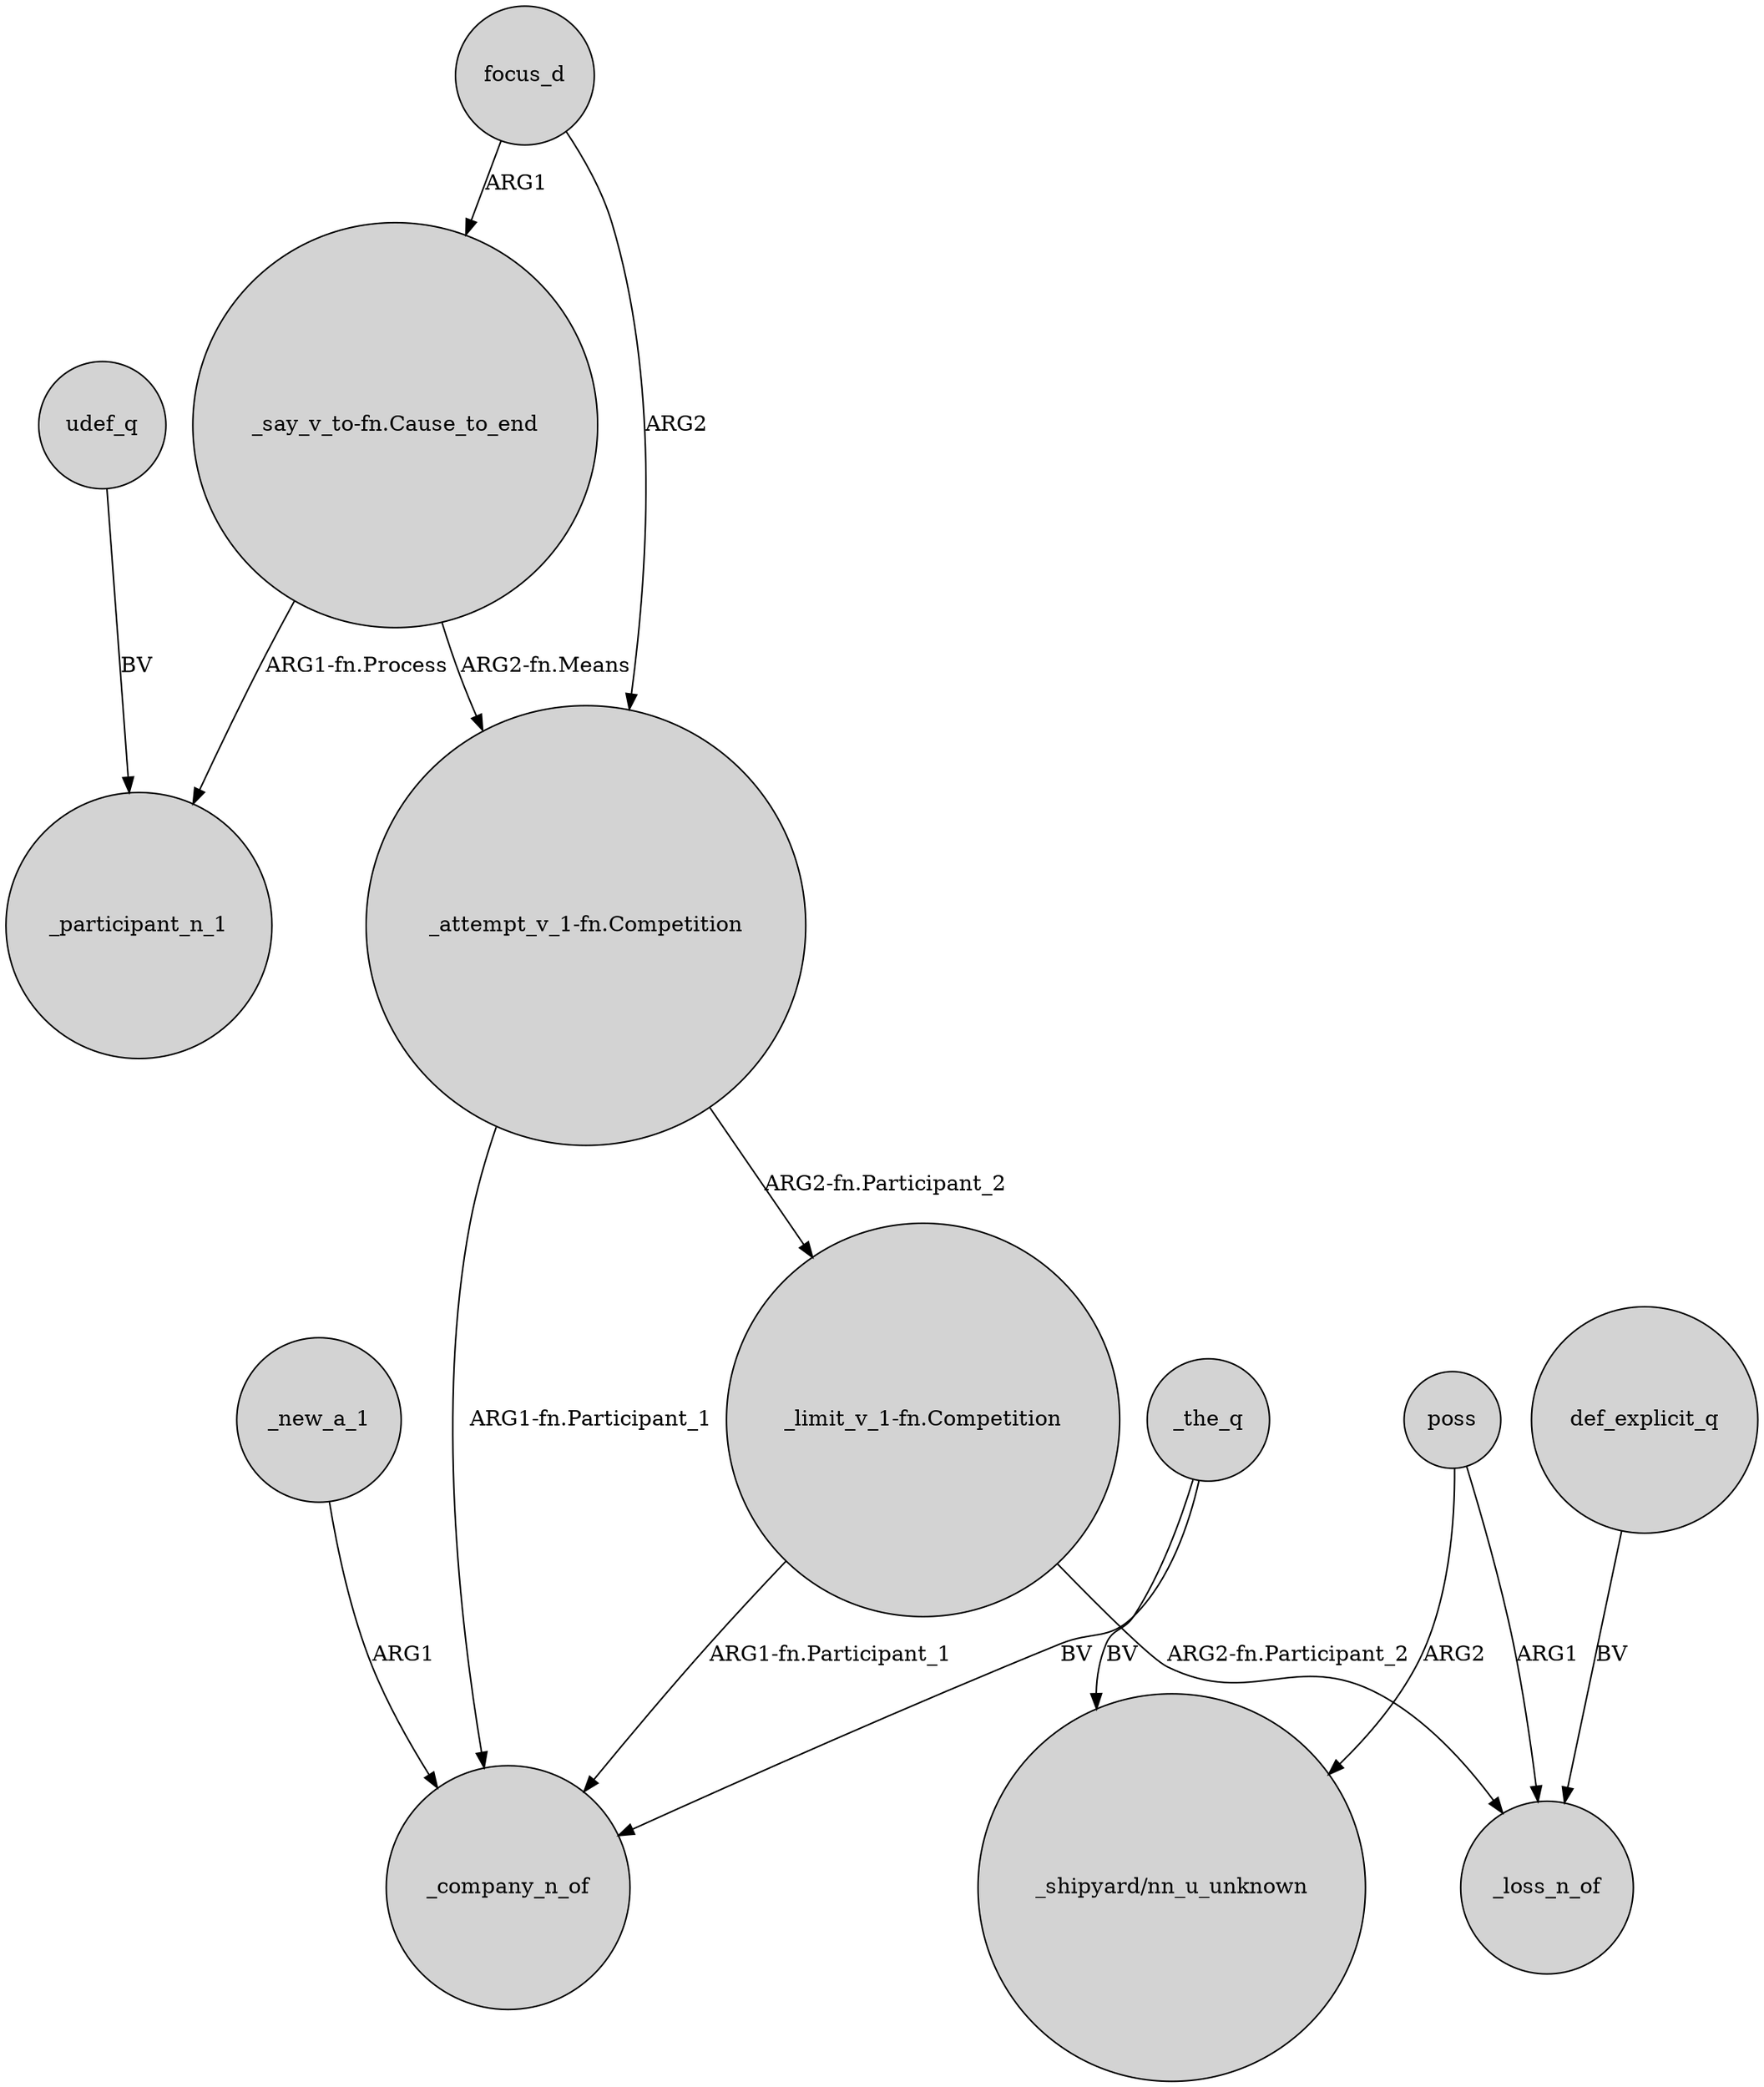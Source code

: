 digraph {
	node [shape=circle style=filled]
	udef_q -> _participant_n_1 [label=BV]
	_new_a_1 -> _company_n_of [label=ARG1]
	"_limit_v_1-fn.Competition" -> _company_n_of [label="ARG1-fn.Participant_1"]
	"_say_v_to-fn.Cause_to_end" -> "_attempt_v_1-fn.Competition" [label="ARG2-fn.Means"]
	"_limit_v_1-fn.Competition" -> _loss_n_of [label="ARG2-fn.Participant_2"]
	poss -> _loss_n_of [label=ARG1]
	_the_q -> _company_n_of [label=BV]
	_the_q -> "_shipyard/nn_u_unknown" [label=BV]
	focus_d -> "_say_v_to-fn.Cause_to_end" [label=ARG1]
	"_attempt_v_1-fn.Competition" -> _company_n_of [label="ARG1-fn.Participant_1"]
	def_explicit_q -> _loss_n_of [label=BV]
	"_say_v_to-fn.Cause_to_end" -> _participant_n_1 [label="ARG1-fn.Process"]
	"_attempt_v_1-fn.Competition" -> "_limit_v_1-fn.Competition" [label="ARG2-fn.Participant_2"]
	poss -> "_shipyard/nn_u_unknown" [label=ARG2]
	focus_d -> "_attempt_v_1-fn.Competition" [label=ARG2]
}
